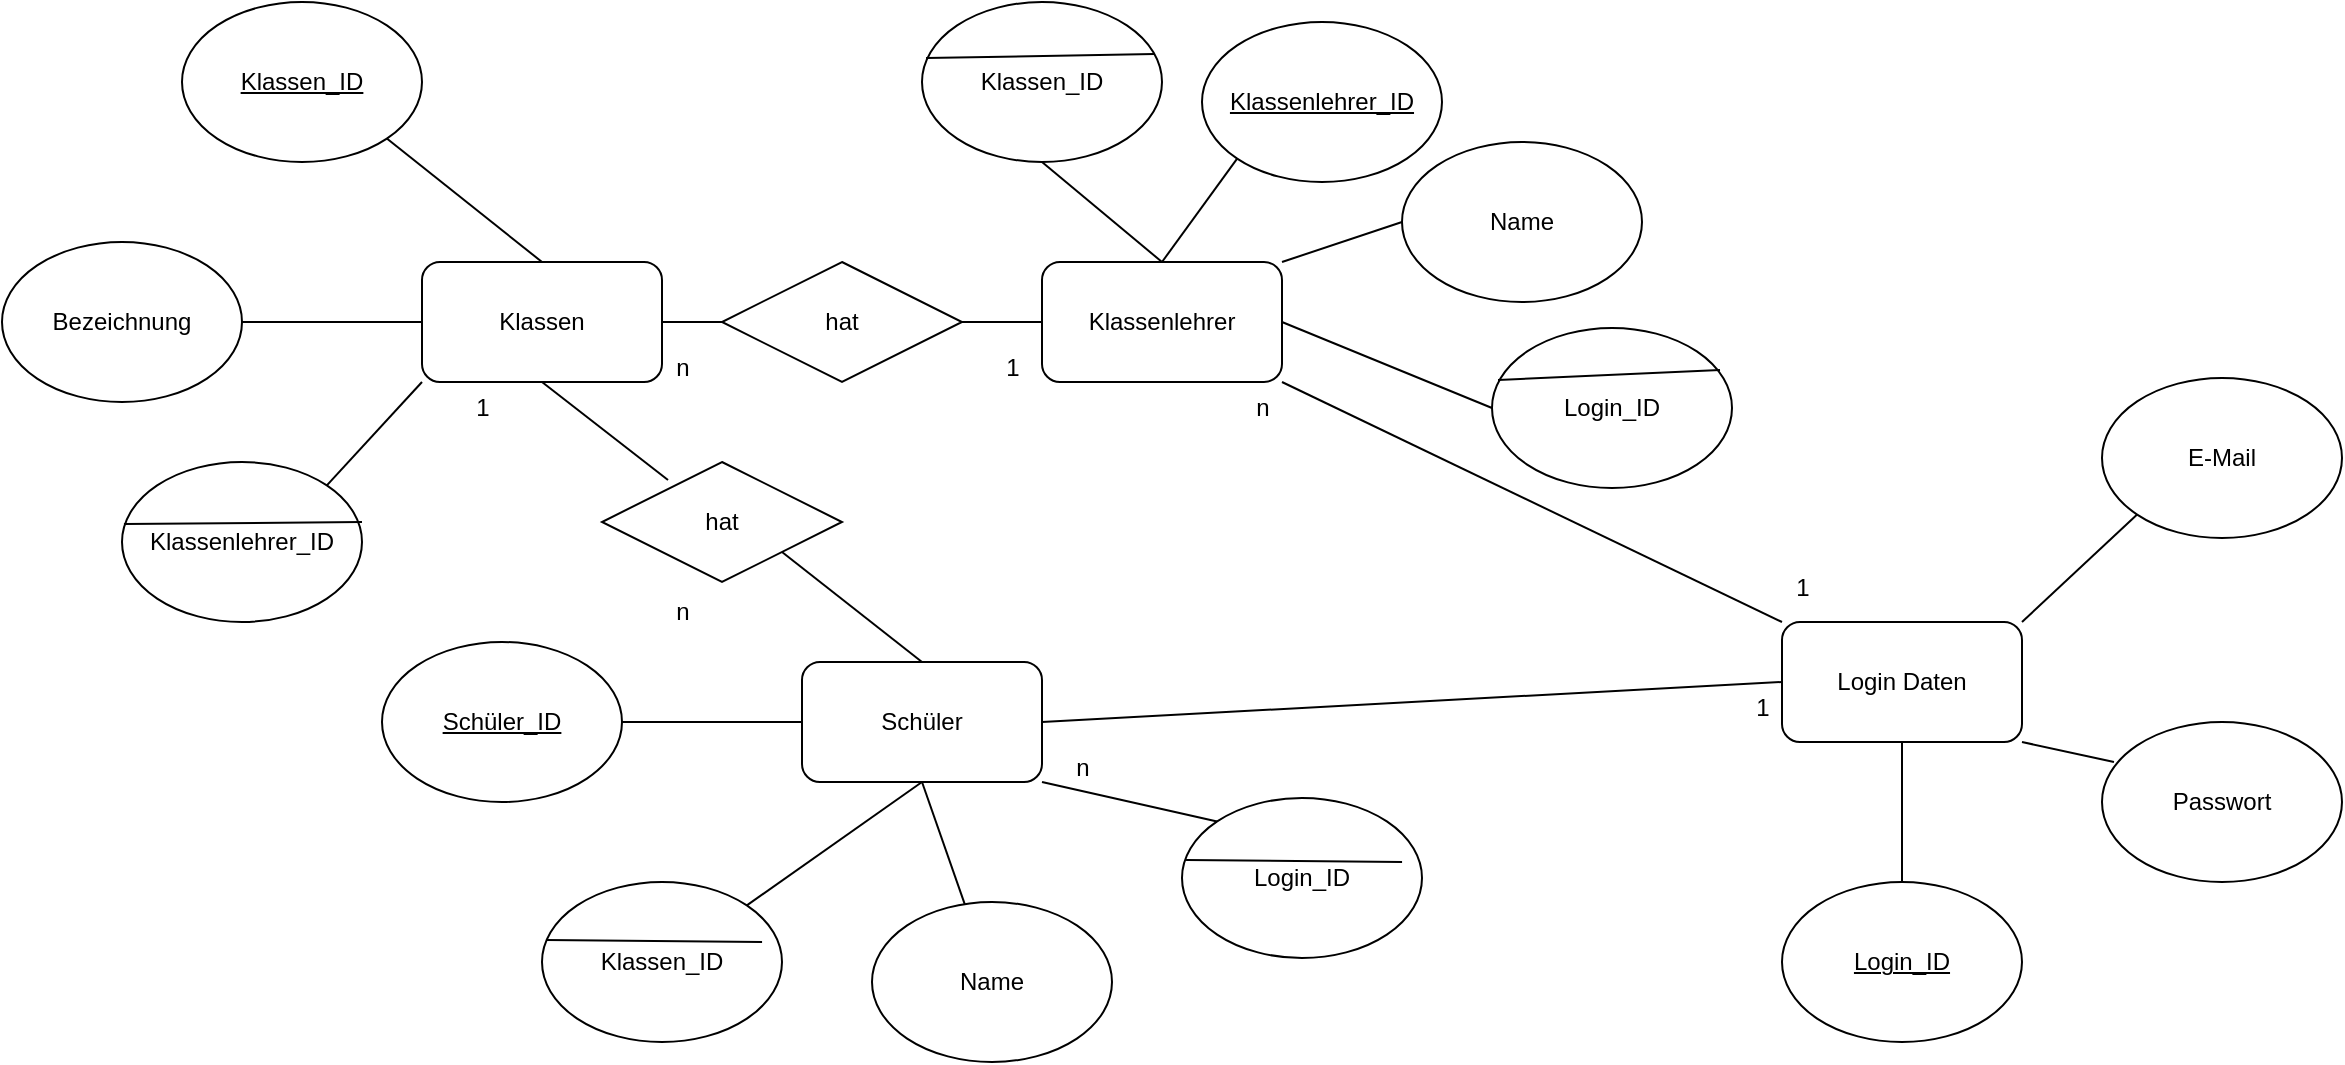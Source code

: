 <mxfile version="23.1.3" type="github">
  <diagram name="Page-1" id="O4E6hyYiJFyA3QKXJ2fg">
    <mxGraphModel dx="2069" dy="855" grid="1" gridSize="10" guides="1" tooltips="1" connect="1" arrows="1" fold="1" page="1" pageScale="1" pageWidth="827" pageHeight="1169" math="0" shadow="0">
      <root>
        <mxCell id="0" />
        <mxCell id="1" parent="0" />
        <mxCell id="XBAVuNljdXUTi8krRHn--1" value="Klassen" style="rounded=1;whiteSpace=wrap;html=1;" vertex="1" parent="1">
          <mxGeometry x="90" y="330" width="120" height="60" as="geometry" />
        </mxCell>
        <mxCell id="XBAVuNljdXUTi8krRHn--2" value="&lt;u&gt;Klassen_ID&lt;/u&gt;" style="ellipse;whiteSpace=wrap;html=1;" vertex="1" parent="1">
          <mxGeometry x="-30" y="200" width="120" height="80" as="geometry" />
        </mxCell>
        <mxCell id="XBAVuNljdXUTi8krRHn--3" value="Bezeichnung" style="ellipse;whiteSpace=wrap;html=1;" vertex="1" parent="1">
          <mxGeometry x="-120" y="320" width="120" height="80" as="geometry" />
        </mxCell>
        <mxCell id="XBAVuNljdXUTi8krRHn--4" value="" style="endArrow=none;html=1;rounded=0;entryX=1;entryY=1;entryDx=0;entryDy=0;exitX=0.5;exitY=0;exitDx=0;exitDy=0;" edge="1" parent="1" source="XBAVuNljdXUTi8krRHn--1" target="XBAVuNljdXUTi8krRHn--2">
          <mxGeometry width="50" height="50" relative="1" as="geometry">
            <mxPoint x="390" y="460" as="sourcePoint" />
            <mxPoint x="440" y="410" as="targetPoint" />
          </mxGeometry>
        </mxCell>
        <mxCell id="XBAVuNljdXUTi8krRHn--7" value="" style="endArrow=none;html=1;rounded=0;exitX=1;exitY=0.5;exitDx=0;exitDy=0;entryX=0;entryY=0.5;entryDx=0;entryDy=0;" edge="1" parent="1" source="XBAVuNljdXUTi8krRHn--3" target="XBAVuNljdXUTi8krRHn--1">
          <mxGeometry width="50" height="50" relative="1" as="geometry">
            <mxPoint x="390" y="460" as="sourcePoint" />
            <mxPoint x="440" y="410" as="targetPoint" />
          </mxGeometry>
        </mxCell>
        <mxCell id="XBAVuNljdXUTi8krRHn--10" value="Klassenlehrer" style="rounded=1;whiteSpace=wrap;html=1;" vertex="1" parent="1">
          <mxGeometry x="400" y="330" width="120" height="60" as="geometry" />
        </mxCell>
        <mxCell id="XBAVuNljdXUTi8krRHn--11" value="&lt;u&gt;Klassenlehrer_ID&lt;/u&gt;" style="ellipse;whiteSpace=wrap;html=1;" vertex="1" parent="1">
          <mxGeometry x="480" y="210" width="120" height="80" as="geometry" />
        </mxCell>
        <mxCell id="XBAVuNljdXUTi8krRHn--12" value="" style="endArrow=none;html=1;rounded=0;entryX=0;entryY=1;entryDx=0;entryDy=0;exitX=0.5;exitY=0;exitDx=0;exitDy=0;" edge="1" parent="1" source="XBAVuNljdXUTi8krRHn--10" target="XBAVuNljdXUTi8krRHn--11">
          <mxGeometry width="50" height="50" relative="1" as="geometry">
            <mxPoint x="390" y="460" as="sourcePoint" />
            <mxPoint x="440" y="410" as="targetPoint" />
          </mxGeometry>
        </mxCell>
        <mxCell id="XBAVuNljdXUTi8krRHn--15" value="" style="endArrow=none;html=1;rounded=0;exitX=1;exitY=0.5;exitDx=0;exitDy=0;entryX=0;entryY=0.5;entryDx=0;entryDy=0;" edge="1" parent="1" source="XBAVuNljdXUTi8krRHn--1" target="XBAVuNljdXUTi8krRHn--40">
          <mxGeometry width="50" height="50" relative="1" as="geometry">
            <mxPoint x="390" y="460" as="sourcePoint" />
            <mxPoint x="260" y="360" as="targetPoint" />
          </mxGeometry>
        </mxCell>
        <mxCell id="XBAVuNljdXUTi8krRHn--16" value="n" style="text;html=1;align=center;verticalAlign=middle;resizable=0;points=[];autosize=1;strokeColor=none;fillColor=none;" vertex="1" parent="1">
          <mxGeometry x="205" y="368" width="30" height="30" as="geometry" />
        </mxCell>
        <mxCell id="XBAVuNljdXUTi8krRHn--17" value="1" style="text;html=1;align=center;verticalAlign=middle;resizable=0;points=[];autosize=1;strokeColor=none;fillColor=none;" vertex="1" parent="1">
          <mxGeometry x="370" y="368" width="30" height="30" as="geometry" />
        </mxCell>
        <mxCell id="XBAVuNljdXUTi8krRHn--18" value="Name" style="ellipse;whiteSpace=wrap;html=1;" vertex="1" parent="1">
          <mxGeometry x="580" y="270" width="120" height="80" as="geometry" />
        </mxCell>
        <mxCell id="XBAVuNljdXUTi8krRHn--19" value="" style="endArrow=none;html=1;rounded=0;entryX=0;entryY=0.5;entryDx=0;entryDy=0;exitX=1;exitY=0;exitDx=0;exitDy=0;" edge="1" parent="1" source="XBAVuNljdXUTi8krRHn--10" target="XBAVuNljdXUTi8krRHn--18">
          <mxGeometry width="50" height="50" relative="1" as="geometry">
            <mxPoint x="390" y="460" as="sourcePoint" />
            <mxPoint x="440" y="410" as="targetPoint" />
          </mxGeometry>
        </mxCell>
        <mxCell id="XBAVuNljdXUTi8krRHn--20" value="Schüler" style="rounded=1;whiteSpace=wrap;html=1;" vertex="1" parent="1">
          <mxGeometry x="280" y="530" width="120" height="60" as="geometry" />
        </mxCell>
        <mxCell id="XBAVuNljdXUTi8krRHn--21" value="&lt;u&gt;Schüler_ID&lt;/u&gt;" style="ellipse;whiteSpace=wrap;html=1;" vertex="1" parent="1">
          <mxGeometry x="70" y="520" width="120" height="80" as="geometry" />
        </mxCell>
        <mxCell id="XBAVuNljdXUTi8krRHn--22" value="Name" style="ellipse;whiteSpace=wrap;html=1;" vertex="1" parent="1">
          <mxGeometry x="315" y="650" width="120" height="80" as="geometry" />
        </mxCell>
        <mxCell id="XBAVuNljdXUTi8krRHn--23" value="" style="endArrow=none;html=1;rounded=0;entryX=0.5;entryY=1;entryDx=0;entryDy=0;exitX=0.275;exitY=0.15;exitDx=0;exitDy=0;exitPerimeter=0;" edge="1" parent="1" source="XBAVuNljdXUTi8krRHn--38" target="XBAVuNljdXUTi8krRHn--1">
          <mxGeometry width="50" height="50" relative="1" as="geometry">
            <mxPoint x="190" y="430" as="sourcePoint" />
            <mxPoint x="440" y="410" as="targetPoint" />
          </mxGeometry>
        </mxCell>
        <mxCell id="XBAVuNljdXUTi8krRHn--24" value="1" style="text;html=1;align=center;verticalAlign=middle;resizable=0;points=[];autosize=1;strokeColor=none;fillColor=none;" vertex="1" parent="1">
          <mxGeometry x="105" y="388" width="30" height="30" as="geometry" />
        </mxCell>
        <mxCell id="XBAVuNljdXUTi8krRHn--25" value="n" style="text;html=1;align=center;verticalAlign=middle;resizable=0;points=[];autosize=1;strokeColor=none;fillColor=none;" vertex="1" parent="1">
          <mxGeometry x="205" y="490" width="30" height="30" as="geometry" />
        </mxCell>
        <mxCell id="XBAVuNljdXUTi8krRHn--26" value="Klassen_ID" style="ellipse;whiteSpace=wrap;html=1;" vertex="1" parent="1">
          <mxGeometry x="150" y="640" width="120" height="80" as="geometry" />
        </mxCell>
        <mxCell id="XBAVuNljdXUTi8krRHn--27" value="" style="endArrow=none;html=1;rounded=0;exitX=0.5;exitY=1;exitDx=0;exitDy=0;entryX=1;entryY=0;entryDx=0;entryDy=0;" edge="1" parent="1" source="XBAVuNljdXUTi8krRHn--20" target="XBAVuNljdXUTi8krRHn--26">
          <mxGeometry width="50" height="50" relative="1" as="geometry">
            <mxPoint x="390" y="460" as="sourcePoint" />
            <mxPoint x="440" y="410" as="targetPoint" />
          </mxGeometry>
        </mxCell>
        <mxCell id="XBAVuNljdXUTi8krRHn--28" value="" style="endArrow=none;html=1;rounded=0;exitX=0.5;exitY=1;exitDx=0;exitDy=0;" edge="1" parent="1" source="XBAVuNljdXUTi8krRHn--20" target="XBAVuNljdXUTi8krRHn--22">
          <mxGeometry width="50" height="50" relative="1" as="geometry">
            <mxPoint x="390" y="460" as="sourcePoint" />
            <mxPoint x="440" y="410" as="targetPoint" />
          </mxGeometry>
        </mxCell>
        <mxCell id="XBAVuNljdXUTi8krRHn--29" value="" style="endArrow=none;html=1;rounded=0;exitX=1;exitY=0.5;exitDx=0;exitDy=0;entryX=0;entryY=0.5;entryDx=0;entryDy=0;" edge="1" parent="1" source="XBAVuNljdXUTi8krRHn--21" target="XBAVuNljdXUTi8krRHn--20">
          <mxGeometry width="50" height="50" relative="1" as="geometry">
            <mxPoint x="390" y="460" as="sourcePoint" />
            <mxPoint x="440" y="410" as="targetPoint" />
          </mxGeometry>
        </mxCell>
        <mxCell id="XBAVuNljdXUTi8krRHn--30" value="Klassenlehrer_ID" style="ellipse;whiteSpace=wrap;html=1;" vertex="1" parent="1">
          <mxGeometry x="-60" y="430" width="120" height="80" as="geometry" />
        </mxCell>
        <mxCell id="XBAVuNljdXUTi8krRHn--31" value="" style="endArrow=none;html=1;rounded=0;exitX=1;exitY=0;exitDx=0;exitDy=0;entryX=0;entryY=1;entryDx=0;entryDy=0;" edge="1" parent="1" source="XBAVuNljdXUTi8krRHn--30" target="XBAVuNljdXUTi8krRHn--1">
          <mxGeometry width="50" height="50" relative="1" as="geometry">
            <mxPoint x="390" y="460" as="sourcePoint" />
            <mxPoint x="440" y="410" as="targetPoint" />
          </mxGeometry>
        </mxCell>
        <mxCell id="XBAVuNljdXUTi8krRHn--33" value="Klassen_ID" style="ellipse;whiteSpace=wrap;html=1;" vertex="1" parent="1">
          <mxGeometry x="340" y="200" width="120" height="80" as="geometry" />
        </mxCell>
        <mxCell id="XBAVuNljdXUTi8krRHn--34" value="" style="endArrow=none;html=1;rounded=0;entryX=0.5;entryY=1;entryDx=0;entryDy=0;exitX=0.5;exitY=0;exitDx=0;exitDy=0;" edge="1" parent="1" source="XBAVuNljdXUTi8krRHn--10" target="XBAVuNljdXUTi8krRHn--33">
          <mxGeometry width="50" height="50" relative="1" as="geometry">
            <mxPoint x="390" y="460" as="sourcePoint" />
            <mxPoint x="440" y="410" as="targetPoint" />
          </mxGeometry>
        </mxCell>
        <mxCell id="XBAVuNljdXUTi8krRHn--35" value="" style="endArrow=none;html=1;rounded=0;entryX=1;entryY=0.375;entryDx=0;entryDy=0;entryPerimeter=0;exitX=0.008;exitY=0.388;exitDx=0;exitDy=0;exitPerimeter=0;" edge="1" parent="1" source="XBAVuNljdXUTi8krRHn--30" target="XBAVuNljdXUTi8krRHn--30">
          <mxGeometry width="50" height="50" relative="1" as="geometry">
            <mxPoint x="-70" y="460" as="sourcePoint" />
            <mxPoint x="440" y="410" as="targetPoint" />
          </mxGeometry>
        </mxCell>
        <mxCell id="XBAVuNljdXUTi8krRHn--36" value="" style="endArrow=none;html=1;rounded=0;entryX=0.967;entryY=0.325;entryDx=0;entryDy=0;entryPerimeter=0;exitX=0.017;exitY=0.35;exitDx=0;exitDy=0;exitPerimeter=0;" edge="1" parent="1" source="XBAVuNljdXUTi8krRHn--33" target="XBAVuNljdXUTi8krRHn--33">
          <mxGeometry width="50" height="50" relative="1" as="geometry">
            <mxPoint x="390" y="460" as="sourcePoint" />
            <mxPoint x="440" y="410" as="targetPoint" />
          </mxGeometry>
        </mxCell>
        <mxCell id="XBAVuNljdXUTi8krRHn--38" value="hat" style="shape=rhombus;perimeter=rhombusPerimeter;whiteSpace=wrap;html=1;align=center;" vertex="1" parent="1">
          <mxGeometry x="180" y="430" width="120" height="60" as="geometry" />
        </mxCell>
        <mxCell id="XBAVuNljdXUTi8krRHn--39" value="" style="endArrow=none;html=1;rounded=0;exitX=1;exitY=1;exitDx=0;exitDy=0;entryX=0.5;entryY=0;entryDx=0;entryDy=0;" edge="1" parent="1" source="XBAVuNljdXUTi8krRHn--38" target="XBAVuNljdXUTi8krRHn--20">
          <mxGeometry width="50" height="50" relative="1" as="geometry">
            <mxPoint x="390" y="460" as="sourcePoint" />
            <mxPoint x="440" y="410" as="targetPoint" />
          </mxGeometry>
        </mxCell>
        <mxCell id="XBAVuNljdXUTi8krRHn--40" value="hat" style="shape=rhombus;perimeter=rhombusPerimeter;whiteSpace=wrap;html=1;align=center;" vertex="1" parent="1">
          <mxGeometry x="240" y="330" width="120" height="60" as="geometry" />
        </mxCell>
        <mxCell id="XBAVuNljdXUTi8krRHn--41" value="" style="endArrow=none;html=1;rounded=0;exitX=1;exitY=0.5;exitDx=0;exitDy=0;entryX=0;entryY=0.5;entryDx=0;entryDy=0;" edge="1" parent="1" source="XBAVuNljdXUTi8krRHn--40" target="XBAVuNljdXUTi8krRHn--10">
          <mxGeometry width="50" height="50" relative="1" as="geometry">
            <mxPoint x="390" y="460" as="sourcePoint" />
            <mxPoint x="440" y="410" as="targetPoint" />
          </mxGeometry>
        </mxCell>
        <mxCell id="XBAVuNljdXUTi8krRHn--42" value="" style="endArrow=none;html=1;rounded=0;exitX=0.017;exitY=0.363;exitDx=0;exitDy=0;exitPerimeter=0;entryX=0.917;entryY=0.375;entryDx=0;entryDy=0;entryPerimeter=0;" edge="1" parent="1" source="XBAVuNljdXUTi8krRHn--26" target="XBAVuNljdXUTi8krRHn--26">
          <mxGeometry width="50" height="50" relative="1" as="geometry">
            <mxPoint x="390" y="460" as="sourcePoint" />
            <mxPoint x="440" y="410" as="targetPoint" />
          </mxGeometry>
        </mxCell>
        <mxCell id="XBAVuNljdXUTi8krRHn--47" value="Login Daten" style="rounded=1;whiteSpace=wrap;html=1;" vertex="1" parent="1">
          <mxGeometry x="770" y="510" width="120" height="60" as="geometry" />
        </mxCell>
        <mxCell id="XBAVuNljdXUTi8krRHn--48" value="" style="endArrow=none;html=1;rounded=0;entryX=0;entryY=0;entryDx=0;entryDy=0;exitX=1;exitY=1;exitDx=0;exitDy=0;" edge="1" parent="1" source="XBAVuNljdXUTi8krRHn--10" target="XBAVuNljdXUTi8krRHn--47">
          <mxGeometry width="50" height="50" relative="1" as="geometry">
            <mxPoint x="580" y="540" as="sourcePoint" />
            <mxPoint x="630" y="490" as="targetPoint" />
          </mxGeometry>
        </mxCell>
        <mxCell id="XBAVuNljdXUTi8krRHn--49" value="E-Mail" style="ellipse;whiteSpace=wrap;html=1;" vertex="1" parent="1">
          <mxGeometry x="930" y="388" width="120" height="80" as="geometry" />
        </mxCell>
        <mxCell id="XBAVuNljdXUTi8krRHn--50" value="Passwort" style="ellipse;whiteSpace=wrap;html=1;" vertex="1" parent="1">
          <mxGeometry x="930" y="560" width="120" height="80" as="geometry" />
        </mxCell>
        <mxCell id="XBAVuNljdXUTi8krRHn--51" value="&lt;u&gt;Login_ID&lt;/u&gt;" style="ellipse;whiteSpace=wrap;html=1;" vertex="1" parent="1">
          <mxGeometry x="770" y="640" width="120" height="80" as="geometry" />
        </mxCell>
        <mxCell id="XBAVuNljdXUTi8krRHn--52" value="" style="endArrow=none;html=1;rounded=0;entryX=0.5;entryY=1;entryDx=0;entryDy=0;exitX=0.5;exitY=0;exitDx=0;exitDy=0;" edge="1" parent="1" source="XBAVuNljdXUTi8krRHn--51" target="XBAVuNljdXUTi8krRHn--47">
          <mxGeometry width="50" height="50" relative="1" as="geometry">
            <mxPoint x="580" y="540" as="sourcePoint" />
            <mxPoint x="630" y="490" as="targetPoint" />
          </mxGeometry>
        </mxCell>
        <mxCell id="XBAVuNljdXUTi8krRHn--53" value="" style="endArrow=none;html=1;rounded=0;entryX=0;entryY=1;entryDx=0;entryDy=0;exitX=1;exitY=0;exitDx=0;exitDy=0;" edge="1" parent="1" source="XBAVuNljdXUTi8krRHn--47" target="XBAVuNljdXUTi8krRHn--49">
          <mxGeometry width="50" height="50" relative="1" as="geometry">
            <mxPoint x="580" y="540" as="sourcePoint" />
            <mxPoint x="630" y="490" as="targetPoint" />
          </mxGeometry>
        </mxCell>
        <mxCell id="XBAVuNljdXUTi8krRHn--54" value="" style="endArrow=none;html=1;rounded=0;entryX=0.05;entryY=0.25;entryDx=0;entryDy=0;entryPerimeter=0;exitX=1;exitY=1;exitDx=0;exitDy=0;" edge="1" parent="1" source="XBAVuNljdXUTi8krRHn--47" target="XBAVuNljdXUTi8krRHn--50">
          <mxGeometry width="50" height="50" relative="1" as="geometry">
            <mxPoint x="580" y="540" as="sourcePoint" />
            <mxPoint x="630" y="490" as="targetPoint" />
          </mxGeometry>
        </mxCell>
        <mxCell id="XBAVuNljdXUTi8krRHn--55" value="n" style="text;html=1;align=center;verticalAlign=middle;resizable=0;points=[];autosize=1;strokeColor=none;fillColor=none;" vertex="1" parent="1">
          <mxGeometry x="495" y="388" width="30" height="30" as="geometry" />
        </mxCell>
        <mxCell id="XBAVuNljdXUTi8krRHn--56" value="1" style="text;html=1;align=center;verticalAlign=middle;resizable=0;points=[];autosize=1;strokeColor=none;fillColor=none;" vertex="1" parent="1">
          <mxGeometry x="765" y="478" width="30" height="30" as="geometry" />
        </mxCell>
        <mxCell id="XBAVuNljdXUTi8krRHn--57" value="" style="endArrow=none;html=1;rounded=0;exitX=1;exitY=0.5;exitDx=0;exitDy=0;entryX=0;entryY=0.5;entryDx=0;entryDy=0;" edge="1" parent="1" source="XBAVuNljdXUTi8krRHn--20" target="XBAVuNljdXUTi8krRHn--47">
          <mxGeometry width="50" height="50" relative="1" as="geometry">
            <mxPoint x="580" y="540" as="sourcePoint" />
            <mxPoint x="760" y="540" as="targetPoint" />
          </mxGeometry>
        </mxCell>
        <mxCell id="XBAVuNljdXUTi8krRHn--58" value="n" style="text;html=1;align=center;verticalAlign=middle;resizable=0;points=[];autosize=1;strokeColor=none;fillColor=none;" vertex="1" parent="1">
          <mxGeometry x="405" y="568" width="30" height="30" as="geometry" />
        </mxCell>
        <mxCell id="XBAVuNljdXUTi8krRHn--59" value="1" style="text;html=1;align=center;verticalAlign=middle;resizable=0;points=[];autosize=1;strokeColor=none;fillColor=none;" vertex="1" parent="1">
          <mxGeometry x="745" y="538" width="30" height="30" as="geometry" />
        </mxCell>
        <mxCell id="XBAVuNljdXUTi8krRHn--60" value="Login_ID" style="ellipse;whiteSpace=wrap;html=1;" vertex="1" parent="1">
          <mxGeometry x="470" y="598" width="120" height="80" as="geometry" />
        </mxCell>
        <mxCell id="XBAVuNljdXUTi8krRHn--61" value="" style="endArrow=none;html=1;rounded=0;exitX=1;exitY=1;exitDx=0;exitDy=0;entryX=0;entryY=0;entryDx=0;entryDy=0;" edge="1" parent="1" source="XBAVuNljdXUTi8krRHn--20" target="XBAVuNljdXUTi8krRHn--60">
          <mxGeometry width="50" height="50" relative="1" as="geometry">
            <mxPoint x="580" y="540" as="sourcePoint" />
            <mxPoint x="630" y="490" as="targetPoint" />
          </mxGeometry>
        </mxCell>
        <mxCell id="XBAVuNljdXUTi8krRHn--62" value="" style="endArrow=none;html=1;rounded=0;exitX=0.017;exitY=0.388;exitDx=0;exitDy=0;exitPerimeter=0;entryX=0.917;entryY=0.4;entryDx=0;entryDy=0;entryPerimeter=0;" edge="1" parent="1" source="XBAVuNljdXUTi8krRHn--60" target="XBAVuNljdXUTi8krRHn--60">
          <mxGeometry width="50" height="50" relative="1" as="geometry">
            <mxPoint x="580" y="540" as="sourcePoint" />
            <mxPoint x="630" y="490" as="targetPoint" />
          </mxGeometry>
        </mxCell>
        <mxCell id="XBAVuNljdXUTi8krRHn--63" value="Login_ID" style="ellipse;whiteSpace=wrap;html=1;" vertex="1" parent="1">
          <mxGeometry x="625" y="363" width="120" height="80" as="geometry" />
        </mxCell>
        <mxCell id="XBAVuNljdXUTi8krRHn--64" value="" style="endArrow=none;html=1;rounded=0;entryX=0;entryY=0.5;entryDx=0;entryDy=0;exitX=1;exitY=0.5;exitDx=0;exitDy=0;" edge="1" parent="1" source="XBAVuNljdXUTi8krRHn--10" target="XBAVuNljdXUTi8krRHn--63">
          <mxGeometry width="50" height="50" relative="1" as="geometry">
            <mxPoint x="580" y="540" as="sourcePoint" />
            <mxPoint x="630" y="490" as="targetPoint" />
          </mxGeometry>
        </mxCell>
        <mxCell id="XBAVuNljdXUTi8krRHn--65" value="" style="endArrow=none;html=1;rounded=0;entryX=0.95;entryY=0.263;entryDx=0;entryDy=0;entryPerimeter=0;exitX=0.025;exitY=0.325;exitDx=0;exitDy=0;exitPerimeter=0;" edge="1" parent="1" source="XBAVuNljdXUTi8krRHn--63" target="XBAVuNljdXUTi8krRHn--63">
          <mxGeometry width="50" height="50" relative="1" as="geometry">
            <mxPoint x="580" y="540" as="sourcePoint" />
            <mxPoint x="630" y="490" as="targetPoint" />
          </mxGeometry>
        </mxCell>
      </root>
    </mxGraphModel>
  </diagram>
</mxfile>
